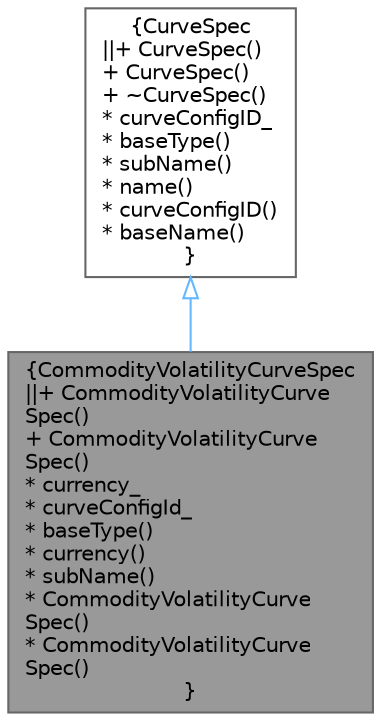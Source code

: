 digraph "CommodityVolatilityCurveSpec"
{
 // INTERACTIVE_SVG=YES
 // LATEX_PDF_SIZE
  bgcolor="transparent";
  edge [fontname=Helvetica,fontsize=10,labelfontname=Helvetica,labelfontsize=10];
  node [fontname=Helvetica,fontsize=10,shape=box,height=0.2,width=0.4];
  Node1 [label="{CommodityVolatilityCurveSpec\n||+ CommodityVolatilityCurve\lSpec()\l+ CommodityVolatilityCurve\lSpec()\l* currency_\l* curveConfigId_\l* baseType()\l* currency()\l* subName()\l* CommodityVolatilityCurve\lSpec()\l* CommodityVolatilityCurve\lSpec()\l}",height=0.2,width=0.4,color="gray40", fillcolor="grey60", style="filled", fontcolor="black",tooltip="Commodity volatility description."];
  Node2 -> Node1 [dir="back",color="steelblue1",style="solid",arrowtail="onormal"];
  Node2 [label="{CurveSpec\n||+ CurveSpec()\l+ CurveSpec()\l+ ~CurveSpec()\l* curveConfigID_\l* baseType()\l* subName()\l* name()\l* curveConfigID()\l* baseName()\l}",height=0.2,width=0.4,color="gray40", fillcolor="white", style="filled",URL="$classore_1_1data_1_1_curve_spec.html",tooltip="Curve Specification."];
}
